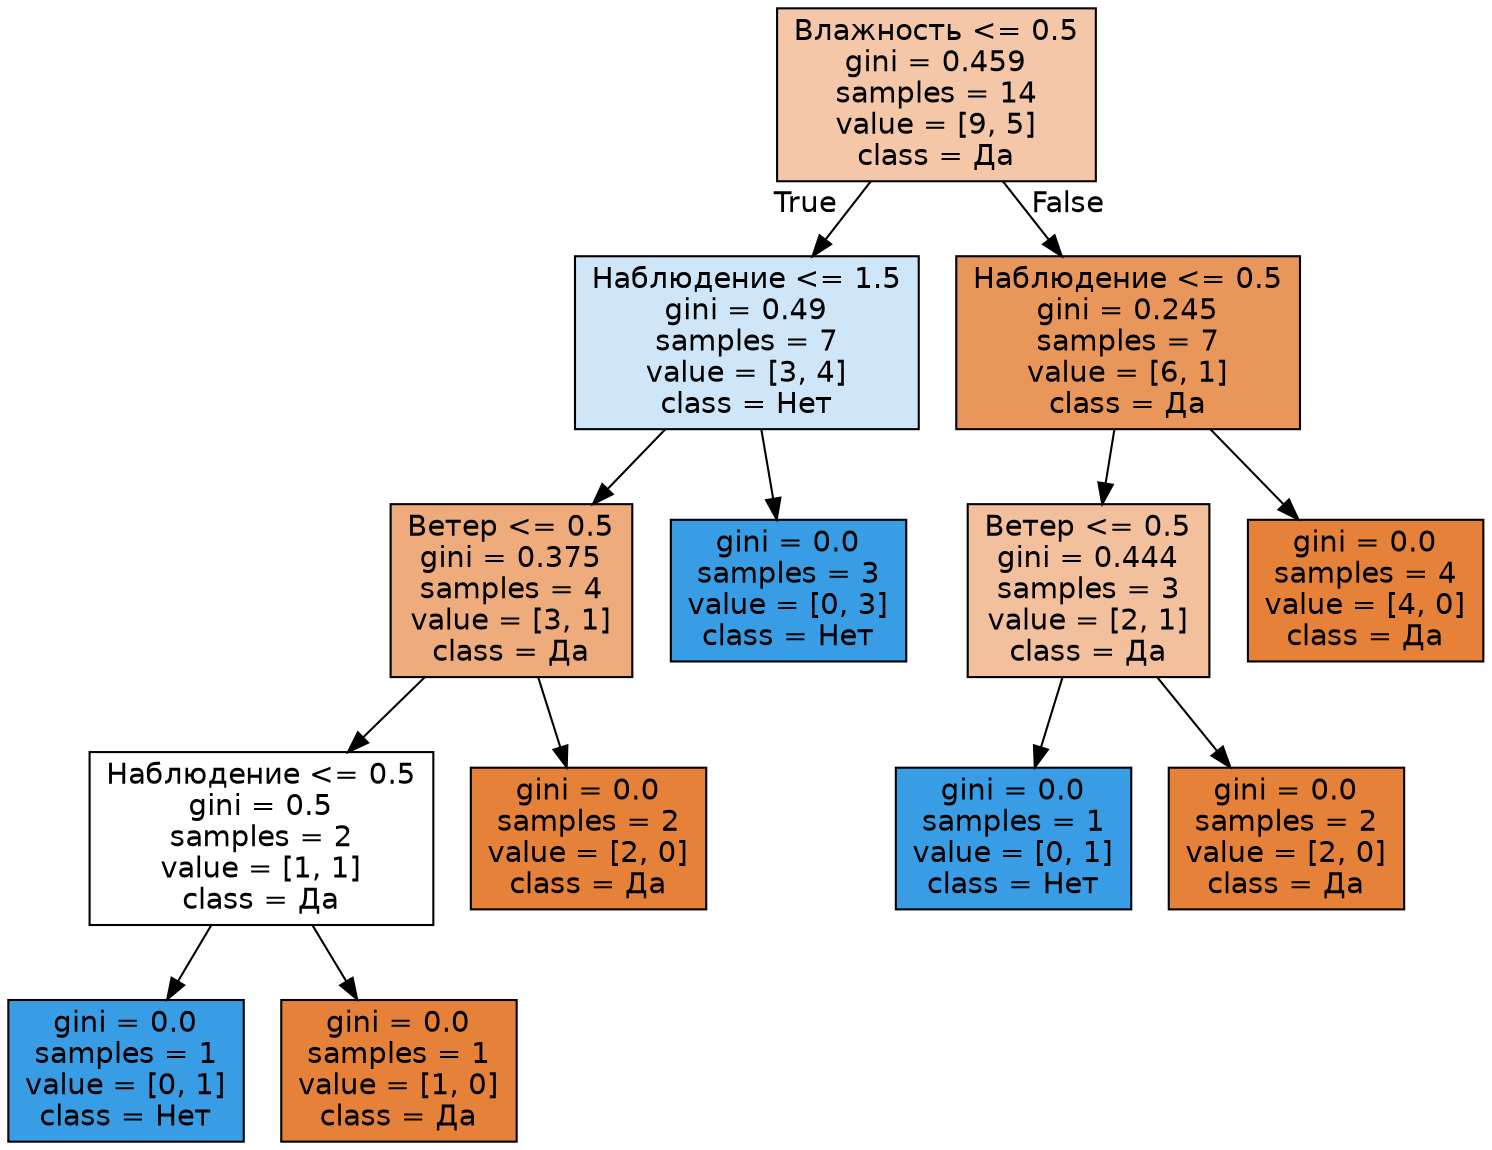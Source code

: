 digraph Tree {
node [shape=box, style="filled", color="black", fontname="helvetica"] ;
edge [fontname="helvetica"] ;
0 [label="Влажность <= 0.5\ngini = 0.459\nsamples = 14\nvalue = [9, 5]\nclass = Да", fillcolor="#f3c7a7"] ;
1 [label="Наблюдение <= 1.5\ngini = 0.49\nsamples = 7\nvalue = [3, 4]\nclass = Нет", fillcolor="#cee6f8"] ;
0 -> 1 [labeldistance=2.5, labelangle=45, headlabel="True"] ;
2 [label="Ветер <= 0.5\ngini = 0.375\nsamples = 4\nvalue = [3, 1]\nclass = Да", fillcolor="#eeab7b"] ;
1 -> 2 ;
3 [label="Наблюдение <= 0.5\ngini = 0.5\nsamples = 2\nvalue = [1, 1]\nclass = Да", fillcolor="#ffffff"] ;
2 -> 3 ;
4 [label="gini = 0.0\nsamples = 1\nvalue = [0, 1]\nclass = Нет", fillcolor="#399de5"] ;
3 -> 4 ;
5 [label="gini = 0.0\nsamples = 1\nvalue = [1, 0]\nclass = Да", fillcolor="#e58139"] ;
3 -> 5 ;
6 [label="gini = 0.0\nsamples = 2\nvalue = [2, 0]\nclass = Да", fillcolor="#e58139"] ;
2 -> 6 ;
7 [label="gini = 0.0\nsamples = 3\nvalue = [0, 3]\nclass = Нет", fillcolor="#399de5"] ;
1 -> 7 ;
8 [label="Наблюдение <= 0.5\ngini = 0.245\nsamples = 7\nvalue = [6, 1]\nclass = Да", fillcolor="#e9965a"] ;
0 -> 8 [labeldistance=2.5, labelangle=-45, headlabel="False"] ;
9 [label="Ветер <= 0.5\ngini = 0.444\nsamples = 3\nvalue = [2, 1]\nclass = Да", fillcolor="#f2c09c"] ;
8 -> 9 ;
10 [label="gini = 0.0\nsamples = 1\nvalue = [0, 1]\nclass = Нет", fillcolor="#399de5"] ;
9 -> 10 ;
11 [label="gini = 0.0\nsamples = 2\nvalue = [2, 0]\nclass = Да", fillcolor="#e58139"] ;
9 -> 11 ;
12 [label="gini = 0.0\nsamples = 4\nvalue = [4, 0]\nclass = Да", fillcolor="#e58139"] ;
8 -> 12 ;
}